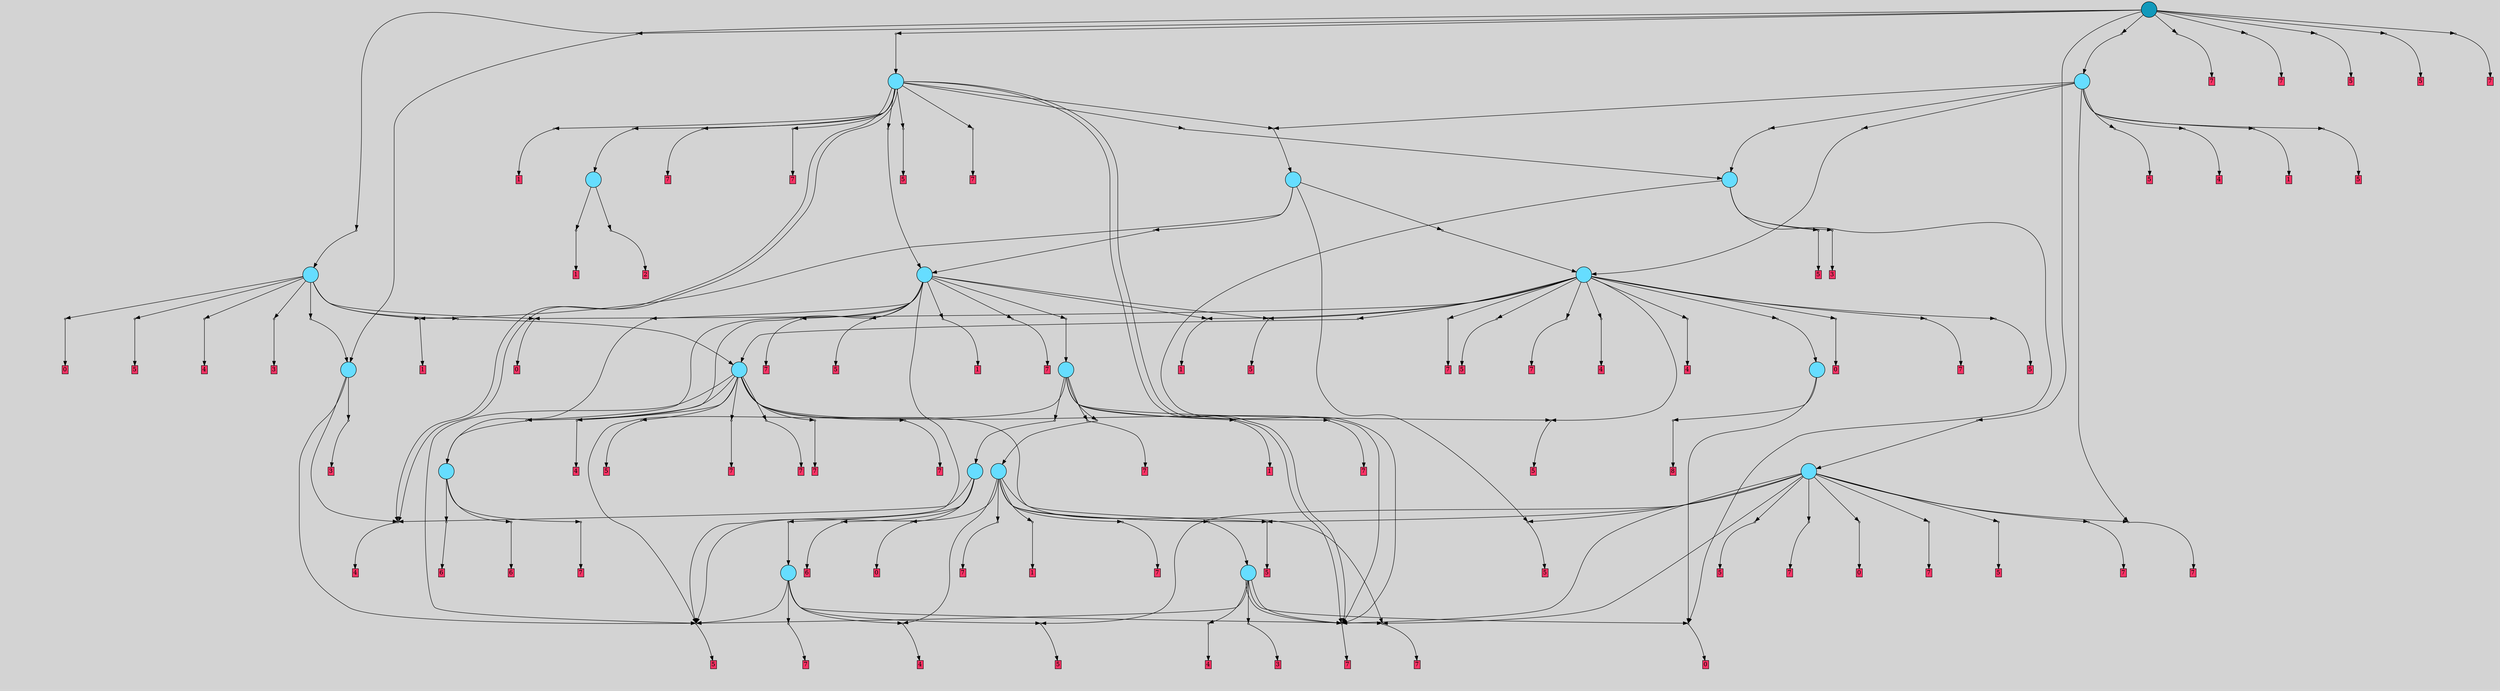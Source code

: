 // File exported with GEGELATI v1.3.1
// On the 2024-04-09 05:43:17
// With the File::TPGGraphDotExporter
digraph{
	graph[pad = "0.212, 0.055" bgcolor = lightgray]
	node[shape=circle style = filled label = ""]
		T1 [fillcolor="#66ddff"]
		T3 [fillcolor="#66ddff"]
		T6 [fillcolor="#66ddff"]
		T8 [fillcolor="#66ddff"]
		T51 [fillcolor="#66ddff"]
		T59 [fillcolor="#66ddff"]
		T65 [fillcolor="#66ddff"]
		T96 [fillcolor="#66ddff"]
		T127 [fillcolor="#66ddff"]
		T159 [fillcolor="#66ddff"]
		T177 [fillcolor="#66ddff"]
		T253 [fillcolor="#66ddff"]
		T317 [fillcolor="#66ddff"]
		T322 [fillcolor="#66ddff"]
		T358 [fillcolor="#66ddff"]
		T418 [fillcolor="#66ddff"]
		T494 [fillcolor="#66ddff"]
		T500 [fillcolor="#66ddff"]
		T940 [fillcolor="#1199bb"]
		P23686 [fillcolor="#cccccc" shape=point] //
		I23686 [shape=box style=invis label="0|4&2|3#4|0&#92;n2|4&3|7#3|3&#92;n1|3&3|6#2|3&#92;n7|3&1|0#3|0&#92;n5|5&2|3#4|5&#92;n5|3&3|1#4|7&#92;n5|6&0|0#4|5&#92;n"]
		P23686 -> I23686[style=invis]
		A15608 [fillcolor="#ff3366" shape=box margin=0.03 width=0 height=0 label="1"]
		T1 -> P23686 -> A15608
		P23687 [fillcolor="#cccccc" shape=point] //
		I23687 [shape=box style=invis label="1|4&2|4#1|7&#92;n1|3&1|3#4|7&#92;n"]
		P23687 -> I23687[style=invis]
		A15609 [fillcolor="#ff3366" shape=box margin=0.03 width=0 height=0 label="2"]
		T1 -> P23687 -> A15609
		P23688 [fillcolor="#cccccc" shape=point] //
		I23688 [shape=box style=invis label="2|7&2|4#2|1&#92;n2|3&1|1#1|5&#92;n1|6&3|3#0|4&#92;n3|7&4|6#4|6&#92;n6|7&0|7#3|5&#92;n"]
		P23688 -> I23688[style=invis]
		A15610 [fillcolor="#ff3366" shape=box margin=0.03 width=0 height=0 label="3"]
		T3 -> P23688 -> A15610
		P23689 [fillcolor="#cccccc" shape=point] //
		I23689 [shape=box style=invis label="3|5&2|5#2|1&#92;n1|6&4|1#0|3&#92;n"]
		P23689 -> I23689[style=invis]
		A15611 [fillcolor="#ff3366" shape=box margin=0.03 width=0 height=0 label="4"]
		T3 -> P23689 -> A15611
		P23690 [fillcolor="#cccccc" shape=point] //
		I23690 [shape=box style=invis label="3|6&2|6#3|3&#92;n6|0&0|5#2|2&#92;n0|5&2|0#0|6&#92;n6|5&3|0#2|5&#92;n2|4&1|1#0|7&#92;n"]
		P23690 -> I23690[style=invis]
		A15612 [fillcolor="#ff3366" shape=box margin=0.03 width=0 height=0 label="6"]
		T6 -> P23690 -> A15612
		P23691 [fillcolor="#cccccc" shape=point] //
		I23691 [shape=box style=invis label="4|2&2|0#3|7&#92;n2|4&2|3#0|6&#92;n3|7&0|5#1|4&#92;n3|5&3|4#0|5&#92;n1|1&3|7#0|3&#92;n3|2&3|2#0|2&#92;n6|4&0|3#1|3&#92;n5|2&2|2#0|4&#92;n1|3&0|1#0|6&#92;n7|7&2|3#3|7&#92;n"]
		P23691 -> I23691[style=invis]
		A15613 [fillcolor="#ff3366" shape=box margin=0.03 width=0 height=0 label="7"]
		T6 -> P23691 -> A15613
		P23692 [fillcolor="#cccccc" shape=point] //
		I23692 [shape=box style=invis label="2|5&2|1#4|3&#92;n1|4&3|7#0|7&#92;n6|1&4|3#4|2&#92;n0|0&3|5#4|5&#92;n5|1&1|6#3|0&#92;n2|2&0|6#4|5&#92;n7|5&4|3#1|2&#92;n"]
		P23692 -> I23692[style=invis]
		A15614 [fillcolor="#ff3366" shape=box margin=0.03 width=0 height=0 label="8"]
		T8 -> P23692 -> A15614
		P23693 [fillcolor="#cccccc" shape=point] //
		I23693 [shape=box style=invis label="5|7&2|1#4|6&#92;n6|6&2|7#2|1&#92;n5|0&0|0#3|0&#92;n1|6&1|2#4|2&#92;n4|1&1|6#2|1&#92;n0|1&1|5#4|4&#92;n"]
		P23693 -> I23693[style=invis]
		A15615 [fillcolor="#ff3366" shape=box margin=0.03 width=0 height=0 label="0"]
		T8 -> P23693 -> A15615
		P23694 [fillcolor="#cccccc" shape=point] //
		I23694 [shape=box style=invis label="0|2&4|4#3|1&#92;n3|3&1|5#1|6&#92;n5|2&1|1#3|7&#92;n4|5&3|1#0|1&#92;n7|5&2|6#3|5&#92;n"]
		P23694 -> I23694[style=invis]
		A15616 [fillcolor="#ff3366" shape=box margin=0.03 width=0 height=0 label="5"]
		T3 -> P23694 -> A15616
		P23695 [fillcolor="#cccccc" shape=point] //
		I23695 [shape=box style=invis label="7|6&4|7#0|1&#92;n4|5&2|5#1|0&#92;n4|1&3|4#1|6&#92;n5|3&1|3#0|6&#92;n"]
		P23695 -> I23695[style=invis]
		A15617 [fillcolor="#ff3366" shape=box margin=0.03 width=0 height=0 label="6"]
		T6 -> P23695 -> A15617
		T51 -> P23693
		P23696 [fillcolor="#cccccc" shape=point] //
		I23696 [shape=box style=invis label="0|3&3|1#4|6&#92;n1|5&1|6#3|5&#92;n4|5&0|3#3|4&#92;n3|1&2|2#1|6&#92;n1|0&1|1#2|0&#92;n7|3&1|1#2|7&#92;n"]
		P23696 -> I23696[style=invis]
		A15618 [fillcolor="#ff3366" shape=box margin=0.03 width=0 height=0 label="7"]
		T51 -> P23696 -> A15618
		P23697 [fillcolor="#cccccc" shape=point] //
		I23697 [shape=box style=invis label="1|0&3|2#3|5&#92;n4|3&4|3#3|1&#92;n6|5&2|5#1|6&#92;n3|4&2|2#3|0&#92;n4|7&1|0#2|2&#92;n"]
		P23697 -> I23697[style=invis]
		A15619 [fillcolor="#ff3366" shape=box margin=0.03 width=0 height=0 label="5"]
		T51 -> P23697 -> A15619
		P23698 [fillcolor="#cccccc" shape=point] //
		I23698 [shape=box style=invis label="2|7&2|4#2|1&#92;n3|7&4|0#4|6&#92;n1|6&3|3#0|4&#92;n0|2&0|5#3|7&#92;n2|3&1|1#1|5&#92;n6|7&0|7#3|5&#92;n"]
		P23698 -> I23698[style=invis]
		A15620 [fillcolor="#ff3366" shape=box margin=0.03 width=0 height=0 label="3"]
		T51 -> P23698 -> A15620
		P23699 [fillcolor="#cccccc" shape=point] //
		I23699 [shape=box style=invis label="0|6&4|1#4|0&#92;n3|5&2|5#3|1&#92;n3|6&4|2#2|7&#92;n0|0&2|6#3|7&#92;n2|2&2|0#1|2&#92;n"]
		P23699 -> I23699[style=invis]
		A15621 [fillcolor="#ff3366" shape=box margin=0.03 width=0 height=0 label="4"]
		T59 -> P23699 -> A15621
		T59 -> P23694
		P23700 [fillcolor="#cccccc" shape=point] //
		I23700 [shape=box style=invis label="6|3&1|3#1|2&#92;n6|0&0|0#2|7&#92;n6|4&1|3#0|6&#92;n5|2&3|2#2|3&#92;n7|1&4|1#4|6&#92;n1|1&4|7#2|3&#92;n3|2&2|2#2|6&#92;n"]
		P23700 -> I23700[style=invis]
		A15622 [fillcolor="#ff3366" shape=box margin=0.03 width=0 height=0 label="7"]
		T59 -> P23700 -> A15622
		P23701 [fillcolor="#cccccc" shape=point] //
		I23701 [shape=box style=invis label="0|3&3|1#4|6&#92;n3|5&1|6#3|5&#92;n3|1&2|2#1|6&#92;n7|3&1|1#2|7&#92;n1|0&1|1#2|0&#92;n"]
		P23701 -> I23701[style=invis]
		A15623 [fillcolor="#ff3366" shape=box margin=0.03 width=0 height=0 label="7"]
		T59 -> P23701 -> A15623
		P23702 [fillcolor="#cccccc" shape=point] //
		I23702 [shape=box style=invis label="7|5&3|2#4|1&#92;n0|5&4|4#0|4&#92;n0|5&2|6#3|6&#92;n1|0&0|7#3|2&#92;n6|3&4|2#0|6&#92;n1|6&0|3#4|0&#92;n"]
		P23702 -> I23702[style=invis]
		A15624 [fillcolor="#ff3366" shape=box margin=0.03 width=0 height=0 label="5"]
		T59 -> P23702 -> A15624
		T65 -> P23694
		T65 -> P23696
		T65 -> P23693
		P23703 [fillcolor="#cccccc" shape=point] //
		I23703 [shape=box style=invis label="2|0&3|5#4|6&#92;n"]
		P23703 -> I23703[style=invis]
		A15625 [fillcolor="#ff3366" shape=box margin=0.03 width=0 height=0 label="3"]
		T65 -> P23703 -> A15625
		P23704 [fillcolor="#cccccc" shape=point] //
		I23704 [shape=box style=invis label="0|3&2|7#1|4&#92;n6|3&3|0#4|7&#92;n3|6&4|4#4|6&#92;n7|5&3|0#2|4&#92;n5|3&0|2#3|3&#92;n0|3&1|3#4|1&#92;n"]
		P23704 -> I23704[style=invis]
		A15626 [fillcolor="#ff3366" shape=box margin=0.03 width=0 height=0 label="4"]
		T65 -> P23704 -> A15626
		T65 -> P23696
		T96 -> P23689
		P23705 [fillcolor="#cccccc" shape=point] //
		I23705 [shape=box style=invis label="7|6&4|7#0|3&#92;n3|0&1|4#3|5&#92;n5|3&1|3#2|6&#92;n7|1&0|3#4|7&#92;n"]
		P23705 -> I23705[style=invis]
		A15627 [fillcolor="#ff3366" shape=box margin=0.03 width=0 height=0 label="6"]
		T96 -> P23705 -> A15627
		P23706 [fillcolor="#cccccc" shape=point] //
		I23706 [shape=box style=invis label="4|5&2|5#1|0&#92;n0|0&3|7#0|7&#92;n7|6&4|7#0|1&#92;n3|1&3|4#1|6&#92;n5|3&1|3#0|6&#92;n"]
		P23706 -> I23706[style=invis]
		T96 -> P23706 -> T59
		P23707 [fillcolor="#cccccc" shape=point] //
		I23707 [shape=box style=invis label="5|7&2|1#4|6&#92;n6|6&2|7#2|1&#92;n1|6&1|2#4|2&#92;n5|0&0|0#3|0&#92;n4|1&1|2#2|1&#92;n"]
		P23707 -> I23707[style=invis]
		A15628 [fillcolor="#ff3366" shape=box margin=0.03 width=0 height=0 label="0"]
		T96 -> P23707 -> A15628
		T127 -> P23699
		P23708 [fillcolor="#cccccc" shape=point] //
		I23708 [shape=box style=invis label="1|0&1|1#2|3&#92;n3|7&1|6#3|5&#92;n7|3&1|1#2|7&#92;n5|0&4|2#0|7&#92;n3|1&2|2#1|6&#92;n0|3&3|1#4|6&#92;n"]
		P23708 -> I23708[style=invis]
		A15629 [fillcolor="#ff3366" shape=box margin=0.03 width=0 height=0 label="7"]
		T127 -> P23708 -> A15629
		P23709 [fillcolor="#cccccc" shape=point] //
		I23709 [shape=box style=invis label="2|0&4|4#3|5&#92;n7|7&3|1#4|7&#92;n"]
		P23709 -> I23709[style=invis]
		A15630 [fillcolor="#ff3366" shape=box margin=0.03 width=0 height=0 label="5"]
		T127 -> P23709 -> A15630
		P23710 [fillcolor="#cccccc" shape=point] //
		I23710 [shape=box style=invis label="5|5&2|3#4|5&#92;n5|3&3|1#1|7&#92;n3|7&0|5#2|2&#92;n4|6&2|3#0|5&#92;n3|5&4|6#1|2&#92;n7|3&1|3#3|2&#92;n0|0&2|3#4|0&#92;n4|4&2|7#3|3&#92;n1|6&0|4#1|2&#92;n5|6&0|0#3|5&#92;n"]
		P23710 -> I23710[style=invis]
		A15631 [fillcolor="#ff3366" shape=box margin=0.03 width=0 height=0 label="1"]
		T127 -> P23710 -> A15631
		P23711 [fillcolor="#cccccc" shape=point] //
		I23711 [shape=box style=invis label="3|2&1|2#1|0&#92;n6|0&3|4#0|5&#92;n5|4&1|3#0|4&#92;n5|7&4|7#0|6&#92;n"]
		P23711 -> I23711[style=invis]
		A15632 [fillcolor="#ff3366" shape=box margin=0.03 width=0 height=0 label="7"]
		T127 -> P23711 -> A15632
		T127 -> P23694
		P23712 [fillcolor="#cccccc" shape=point] //
		I23712 [shape=box style=invis label="7|1&2|2#1|6&#92;n7|3&3|1#2|7&#92;n3|3&3|1#4|6&#92;n7|7&4|5#3|5&#92;n4|6&3|7#1|1&#92;n1|0&1|1#0|0&#92;n1|1&2|6#0|1&#92;n6|2&3|4#3|0&#92;n1|5&2|6#3|5&#92;n"]
		P23712 -> I23712[style=invis]
		T127 -> P23712 -> T65
		T127 -> P23700
		T159 -> P23700
		P23713 [fillcolor="#cccccc" shape=point] //
		I23713 [shape=box style=invis label="0|3&3|1#4|6&#92;n1|0&1|1#2|0&#92;n3|1&2|2#1|6&#92;n7|3&1|1#2|7&#92;n3|5&0|6#3|5&#92;n"]
		P23713 -> I23713[style=invis]
		A15633 [fillcolor="#ff3366" shape=box margin=0.03 width=0 height=0 label="7"]
		T159 -> P23713 -> A15633
		P23714 [fillcolor="#cccccc" shape=point] //
		I23714 [shape=box style=invis label="1|3&3|4#3|6&#92;n2|7&3|1#4|7&#92;n2|0&4|0#3|5&#92;n"]
		P23714 -> I23714[style=invis]
		A15634 [fillcolor="#ff3366" shape=box margin=0.03 width=0 height=0 label="5"]
		T159 -> P23714 -> A15634
		P23715 [fillcolor="#cccccc" shape=point] //
		I23715 [shape=box style=invis label="1|0&0|1#2|0&#92;n1|5&0|6#3|5&#92;n7|4&1|5#2|7&#92;n7|3&1|1#2|6&#92;n3|1&2|2#1|6&#92;n0|7&2|2#0|1&#92;n5|7&3|0#4|6&#92;n4|5&0|3#3|4&#92;n"]
		P23715 -> I23715[style=invis]
		A15635 [fillcolor="#ff3366" shape=box margin=0.03 width=0 height=0 label="7"]
		T159 -> P23715 -> A15635
		P23716 [fillcolor="#cccccc" shape=point] //
		I23716 [shape=box style=invis label="1|6&1|2#4|2&#92;n6|6&2|7#2|1&#92;n5|0&0|0#3|0&#92;n5|7&2|1#4|6&#92;n0|1&1|5#3|4&#92;n"]
		P23716 -> I23716[style=invis]
		A15636 [fillcolor="#ff3366" shape=box margin=0.03 width=0 height=0 label="0"]
		T159 -> P23716 -> A15636
		P23717 [fillcolor="#cccccc" shape=point] //
		I23717 [shape=box style=invis label="5|4&1|3#1|4&#92;n6|0&3|4#0|5&#92;n"]
		P23717 -> I23717[style=invis]
		A15637 [fillcolor="#ff3366" shape=box margin=0.03 width=0 height=0 label="7"]
		T159 -> P23717 -> A15637
		T159 -> P23696
		P23718 [fillcolor="#cccccc" shape=point] //
		I23718 [shape=box style=invis label="0|2&4|1#3|1&#92;n3|4&4|3#2|6&#92;n5|4&1|1#0|7&#92;n3|3&1|5#1|6&#92;n4|0&3|7#3|7&#92;n5|7&4|2#2|2&#92;n"]
		P23718 -> I23718[style=invis]
		A15638 [fillcolor="#ff3366" shape=box margin=0.03 width=0 height=0 label="5"]
		T159 -> P23718 -> A15638
		T159 -> P23709
		P23719 [fillcolor="#cccccc" shape=point] //
		I23719 [shape=box style=invis label="3|3&1|5#1|6&#92;n1|0&3|5#0|6&#92;n0|2&3|4#3|1&#92;n0|2&4|3#4|2&#92;n4|5&3|3#0|1&#92;n5|1&1|7#4|7&#92;n"]
		P23719 -> I23719[style=invis]
		A15639 [fillcolor="#ff3366" shape=box margin=0.03 width=0 height=0 label="5"]
		T159 -> P23719 -> A15639
		T159 -> P23702
		P23720 [fillcolor="#cccccc" shape=point] //
		I23720 [shape=box style=invis label="3|1&2|2#1|6&#92;n7|3&1|1#2|6&#92;n0|7&2|2#0|1&#92;n1|0&3|1#2|0&#92;n5|7&3|7#4|6&#92;n4|5&0|3#3|4&#92;n"]
		P23720 -> I23720[style=invis]
		A15640 [fillcolor="#ff3366" shape=box margin=0.03 width=0 height=0 label="7"]
		T159 -> P23720 -> A15640
		P23721 [fillcolor="#cccccc" shape=point] //
		I23721 [shape=box style=invis label="2|1&3|5#1|1&#92;n5|0&0|1#3|1&#92;n2|3&3|7#2|3&#92;n0|6&4|3#3|1&#92;n6|3&3|0#4|7&#92;n"]
		P23721 -> I23721[style=invis]
		T177 -> P23721 -> T127
		P23722 [fillcolor="#cccccc" shape=point] //
		I23722 [shape=box style=invis label="3|3&1|5#1|6&#92;n1|0&3|5#0|6&#92;n0|2&3|4#3|1&#92;n7|5&2|6#3|5&#92;n0|2&4|3#4|2&#92;n5|1&1|7#4|7&#92;n4|5&3|1#0|1&#92;n"]
		P23722 -> I23722[style=invis]
		A15641 [fillcolor="#ff3366" shape=box margin=0.03 width=0 height=0 label="5"]
		T177 -> P23722 -> A15641
		P23723 [fillcolor="#cccccc" shape=point] //
		I23723 [shape=box style=invis label="5|3&3|1#1|7&#92;n4|4&3|3#3|3&#92;n3|7&0|5#2|2&#92;n4|6&2|3#0|5&#92;n3|5&4|6#1|2&#92;n0|0&2|3#4|0&#92;n5|5&2|3#4|5&#92;n1|6&0|4#1|2&#92;n5|6&0|0#3|5&#92;n"]
		P23723 -> I23723[style=invis]
		A15642 [fillcolor="#ff3366" shape=box margin=0.03 width=0 height=0 label="1"]
		T177 -> P23723 -> A15642
		T177 -> P23694
		P23724 [fillcolor="#cccccc" shape=point] //
		I23724 [shape=box style=invis label="4|7&1|2#0|1&#92;n7|6&0|7#4|3&#92;n4|3&2|7#4|3&#92;n4|5&0|7#3|2&#92;n7|5&1|6#3|3&#92;n7|2&0|4#1|7&#92;n6|0&0|5#1|0&#92;n"]
		P23724 -> I23724[style=invis]
		T177 -> P23724 -> T96
		P23725 [fillcolor="#cccccc" shape=point] //
		I23725 [shape=box style=invis label="0|3&3|1#4|6&#92;n4|5&0|3#3|4&#92;n1|5&1|6#3|5&#92;n1|1&1|1#1|4&#92;n3|1&2|2#1|6&#92;n1|0&1|1#2|0&#92;n7|3&1|1#2|7&#92;n"]
		P23725 -> I23725[style=invis]
		A15643 [fillcolor="#ff3366" shape=box margin=0.03 width=0 height=0 label="7"]
		T177 -> P23725 -> A15643
		P23726 [fillcolor="#cccccc" shape=point] //
		I23726 [shape=box style=invis label="0|1&2|2#2|6&#92;n1|5&1|6#0|5&#92;n1|0&2|1#2|0&#92;n1|4&2|4#2|0&#92;n4|5&3|7#3|4&#92;n"]
		P23726 -> I23726[style=invis]
		A15644 [fillcolor="#ff3366" shape=box margin=0.03 width=0 height=0 label="7"]
		T177 -> P23726 -> A15644
		P23727 [fillcolor="#cccccc" shape=point] //
		I23727 [shape=box style=invis label="0|6&4|1#4|0&#92;n3|5&2|5#3|1&#92;n2|2&2|0#1|2&#92;n0|0&1|6#3|7&#92;n"]
		P23727 -> I23727[style=invis]
		A15645 [fillcolor="#ff3366" shape=box margin=0.03 width=0 height=0 label="4"]
		T253 -> P23727 -> A15645
		T253 -> P23709
		P23728 [fillcolor="#cccccc" shape=point] //
		I23728 [shape=box style=invis label="6|0&0|2#3|7&#92;n1|7&3|4#4|2&#92;n5|5&4|0#3|1&#92;n3|0&4|5#2|5&#92;n1|7&3|1#0|3&#92;n"]
		P23728 -> I23728[style=invis]
		T253 -> P23728 -> T6
		P23729 [fillcolor="#cccccc" shape=point] //
		I23729 [shape=box style=invis label="2|7&4|0#0|6&#92;n5|4&1|3#0|4&#92;n6|0&3|4#0|5&#92;n"]
		P23729 -> I23729[style=invis]
		A15646 [fillcolor="#ff3366" shape=box margin=0.03 width=0 height=0 label="7"]
		T253 -> P23729 -> A15646
		T253 -> P23696
		P23730 [fillcolor="#cccccc" shape=point] //
		I23730 [shape=box style=invis label="4|5&2|3#3|6&#92;n1|1&3|6#3|2&#92;n4|2&0|3#0|7&#92;n4|0&0|6#2|2&#92;n4|7&2|4#0|4&#92;n1|0&3|4#2|6&#92;n5|1&2|2#1|6&#92;n7|3&3|0#2|7&#92;n6|6&0|0#0|4&#92;n1|1&1|1#2|7&#92;n"]
		P23730 -> I23730[style=invis]
		A15647 [fillcolor="#ff3366" shape=box margin=0.03 width=0 height=0 label="7"]
		T253 -> P23730 -> A15647
		T253 -> P23694
		P23731 [fillcolor="#cccccc" shape=point] //
		I23731 [shape=box style=invis label="7|7&3|1#4|7&#92;n2|0&4|0#3|5&#92;n"]
		P23731 -> I23731[style=invis]
		A15648 [fillcolor="#ff3366" shape=box margin=0.03 width=0 height=0 label="5"]
		T253 -> P23731 -> A15648
		P23732 [fillcolor="#cccccc" shape=point] //
		I23732 [shape=box style=invis label="4|5&0|3#3|4&#92;n2|3&3|7#4|6&#92;n7|4&1|2#3|2&#92;n0|5&1|6#3|5&#92;n5|5&2|1#2|0&#92;n0|0&0|3#3|1&#92;n0|4&3|1#0|5&#92;n5|5&0|3#1|2&#92;n3|5&4|1#1|1&#92;n0|3&2|1#4|6&#92;n"]
		P23732 -> I23732[style=invis]
		A15649 [fillcolor="#ff3366" shape=box margin=0.03 width=0 height=0 label="7"]
		T253 -> P23732 -> A15649
		P23733 [fillcolor="#cccccc" shape=point] //
		I23733 [shape=box style=invis label="7|3&3|1#2|7&#92;n5|7&4|6#4|7&#92;n1|0&1|1#2|0&#92;n0|3&3|1#4|6&#92;n3|0&2|2#1|6&#92;n1|5&1|1#0|0&#92;n1|5&1|6#3|5&#92;n"]
		P23733 -> I23733[style=invis]
		A15650 [fillcolor="#ff3366" shape=box margin=0.03 width=0 height=0 label="7"]
		T253 -> P23733 -> A15650
		P23734 [fillcolor="#cccccc" shape=point] //
		I23734 [shape=box style=invis label="3|2&1|5#1|4&#92;n5|6&1|0#0|0&#92;n2|2&2|5#3|6&#92;n5|0&3|0#2|0&#92;n1|6&0|0#0|2&#92;n6|5&1|0#1|2&#92;n1|5&3|7#3|0&#92;n3|7&0|6#3|5&#92;n"]
		P23734 -> I23734[style=invis]
		A15651 [fillcolor="#ff3366" shape=box margin=0.03 width=0 height=0 label="0"]
		T317 -> P23734 -> A15651
		P23735 [fillcolor="#cccccc" shape=point] //
		I23735 [shape=box style=invis label="7|7&3|1#4|3&#92;n2|0&4|4#3|5&#92;n"]
		P23735 -> I23735[style=invis]
		A15652 [fillcolor="#ff3366" shape=box margin=0.03 width=0 height=0 label="5"]
		T317 -> P23735 -> A15652
		P23736 [fillcolor="#cccccc" shape=point] //
		I23736 [shape=box style=invis label="5|0&3|0#0|1&#92;n3|2&4|4#3|1&#92;n4|5&3|0#0|1&#92;n"]
		P23736 -> I23736[style=invis]
		A15653 [fillcolor="#ff3366" shape=box margin=0.03 width=0 height=0 label="5"]
		T317 -> P23736 -> A15653
		P23737 [fillcolor="#cccccc" shape=point] //
		I23737 [shape=box style=invis label="0|5&1|6#3|5&#92;n2|3&3|7#4|1&#92;n7|4&1|2#3|2&#92;n4|5&0|3#3|4&#92;n5|5&2|1#2|0&#92;n0|0&0|3#3|1&#92;n0|4&3|1#0|5&#92;n0|3&2|1#4|6&#92;n5|5&0|3#1|2&#92;n"]
		P23737 -> I23737[style=invis]
		A15654 [fillcolor="#ff3366" shape=box margin=0.03 width=0 height=0 label="7"]
		T317 -> P23737 -> A15654
		P23738 [fillcolor="#cccccc" shape=point] //
		I23738 [shape=box style=invis label="7|3&3|2#4|5&#92;n1|2&4|1#0|3&#92;n"]
		P23738 -> I23738[style=invis]
		A15655 [fillcolor="#ff3366" shape=box margin=0.03 width=0 height=0 label="4"]
		T317 -> P23738 -> A15655
		P23739 [fillcolor="#cccccc" shape=point] //
		I23739 [shape=box style=invis label="3|4&2|2#3|5&#92;n4|7&1|0#2|2&#92;n1|0&3|2#3|4&#92;n"]
		P23739 -> I23739[style=invis]
		T317 -> P23739 -> T8
		P23740 [fillcolor="#cccccc" shape=point] //
		I23740 [shape=box style=invis label="5|3&3|1#1|7&#92;n5|5&2|3#4|5&#92;n3|7&0|5#2|2&#92;n4|6&2|3#0|5&#92;n3|5&4|6#1|2&#92;n0|0&2|3#4|0&#92;n4|4&3|7#3|3&#92;n1|6&0|4#1|2&#92;n5|6&0|0#3|5&#92;n"]
		P23740 -> I23740[style=invis]
		A15656 [fillcolor="#ff3366" shape=box margin=0.03 width=0 height=0 label="1"]
		T317 -> P23740 -> A15656
		P23741 [fillcolor="#cccccc" shape=point] //
		I23741 [shape=box style=invis label="6|6&4|2#2|7&#92;n3|5&2|5#3|1&#92;n0|6&4|1#4|0&#92;n2|2&2|0#1|2&#92;n5|2&4|4#0|6&#92;n"]
		P23741 -> I23741[style=invis]
		A15657 [fillcolor="#ff3366" shape=box margin=0.03 width=0 height=0 label="4"]
		T317 -> P23741 -> A15657
		P23742 [fillcolor="#cccccc" shape=point] //
		I23742 [shape=box style=invis label="5|0&0|0#3|0&#92;n6|6&2|7#2|1&#92;n5|7&2|1#4|6&#92;n3|7&3|1#3|6&#92;n1|6&1|2#4|2&#92;n0|1&1|5#4|4&#92;n"]
		P23742 -> I23742[style=invis]
		A15658 [fillcolor="#ff3366" shape=box margin=0.03 width=0 height=0 label="0"]
		T317 -> P23742 -> A15658
		P23743 [fillcolor="#cccccc" shape=point] //
		I23743 [shape=box style=invis label="6|6&3|1#4|6&#92;n7|6&2|2#0|6&#92;n5|0&2|5#1|2&#92;n"]
		P23743 -> I23743[style=invis]
		A15659 [fillcolor="#ff3366" shape=box margin=0.03 width=0 height=0 label="7"]
		T317 -> P23743 -> A15659
		P23744 [fillcolor="#cccccc" shape=point] //
		I23744 [shape=box style=invis label="0|2&4|0#3|1&#92;n6|0&1|6#4|1&#92;n1|6&4|0#1|5&#92;n3|7&1|2#2|3&#92;n"]
		P23744 -> I23744[style=invis]
		T317 -> P23744 -> T253
		T317 -> P23722
		P23745 [fillcolor="#cccccc" shape=point] //
		I23745 [shape=box style=invis label="2|0&4|1#3|5&#92;n"]
		P23745 -> I23745[style=invis]
		A15660 [fillcolor="#ff3366" shape=box margin=0.03 width=0 height=0 label="5"]
		T317 -> P23745 -> A15660
		P23746 [fillcolor="#cccccc" shape=point] //
		I23746 [shape=box style=invis label="7|1&2|2#1|6&#92;n7|3&1|1#2|7&#92;n1|5&3|2#3|5&#92;n4|3&2|1#1|4&#92;n"]
		P23746 -> I23746[style=invis]
		A15661 [fillcolor="#ff3366" shape=box margin=0.03 width=0 height=0 label="7"]
		T317 -> P23746 -> A15661
		P23747 [fillcolor="#cccccc" shape=point] //
		I23747 [shape=box style=invis label="0|5&1|6#3|5&#92;n2|3&3|7#4|1&#92;n7|4&1|2#3|2&#92;n4|5&0|3#3|4&#92;n5|5&2|1#2|0&#92;n0|3&2|5#0|2&#92;n0|4&3|1#0|5&#92;n0|0&0|0#3|1&#92;n0|3&2|1#4|6&#92;n5|5&0|3#1|2&#92;n"]
		P23747 -> I23747[style=invis]
		T322 -> P23747 -> T177
		T322 -> P23735
		T322 -> P23740
		P23748 [fillcolor="#cccccc" shape=point] //
		I23748 [shape=box style=invis label="3|1&2|2#1|6&#92;n1|5&0|6#3|5&#92;n7|3&1|1#2|6&#92;n1|0&0|1#2|0&#92;n0|7&2|2#0|1&#92;n5|7&3|7#4|6&#92;n4|5&0|3#3|4&#92;n"]
		P23748 -> I23748[style=invis]
		A15662 [fillcolor="#ff3366" shape=box margin=0.03 width=0 height=0 label="7"]
		T322 -> P23748 -> A15662
		P23749 [fillcolor="#cccccc" shape=point] //
		I23749 [shape=box style=invis label="0|1&1|4#1|4&#92;n0|2&2|4#1|1&#92;n6|5&3|3#1|6&#92;n5|0&2|5#2|5&#92;n2|6&4|1#1|1&#92;n3|5&1|0#1|2&#92;n"]
		P23749 -> I23749[style=invis]
		A15663 [fillcolor="#ff3366" shape=box margin=0.03 width=0 height=0 label="5"]
		T322 -> P23749 -> A15663
		P23750 [fillcolor="#cccccc" shape=point] //
		I23750 [shape=box style=invis label="6|0&0|1#2|6&#92;n5|7&4|6#3|6&#92;n2|7&4|6#4|4&#92;n3|0&0|0#4|4&#92;n"]
		P23750 -> I23750[style=invis]
		T322 -> P23750 -> T6
		T322 -> P23694
		P23751 [fillcolor="#cccccc" shape=point] //
		I23751 [shape=box style=invis label="5|6&0|0#4|1&#92;n5|5&1|6#2|4&#92;n7|5&3|1#4|2&#92;n3|3&0|2#0|5&#92;n4|7&2|0#1|5&#92;n7|1&3|2#1|1&#92;n6|3&2|6#1|5&#92;n5|3&3|1#4|7&#92;n1|0&0|2#3|4&#92;n"]
		P23751 -> I23751[style=invis]
		A15664 [fillcolor="#ff3366" shape=box margin=0.03 width=0 height=0 label="1"]
		T322 -> P23751 -> A15664
		T322 -> P23727
		T322 -> P23728
		P23752 [fillcolor="#cccccc" shape=point] //
		I23752 [shape=box style=invis label="2|7&1|1#2|2&#92;n6|0&0|5#4|5&#92;n0|3&3|6#4|6&#92;n4|5&0|3#3|4&#92;n6|7&3|2#3|4&#92;n"]
		P23752 -> I23752[style=invis]
		A15665 [fillcolor="#ff3366" shape=box margin=0.03 width=0 height=0 label="7"]
		T322 -> P23752 -> A15665
		P23753 [fillcolor="#cccccc" shape=point] //
		I23753 [shape=box style=invis label="1|6&3|3#0|4&#92;n3|7&2|4#2|1&#92;n0|5&0|5#1|7&#92;n3|0&0|1#0|4&#92;n4|2&1|2#0|5&#92;n3|6&3|0#0|3&#92;n2|3&1|2#1|5&#92;n6|7&0|7#3|5&#92;n"]
		P23753 -> I23753[style=invis]
		A15666 [fillcolor="#ff3366" shape=box margin=0.03 width=0 height=0 label="3"]
		T358 -> P23753 -> A15666
		P23754 [fillcolor="#cccccc" shape=point] //
		I23754 [shape=box style=invis label="2|6&0|2#3|1&#92;n4|4&0|2#2|7&#92;n6|6&2|4#2|1&#92;n4|5&0|3#4|4&#92;n7|2&0|1#1|1&#92;n2|1&2|1#1|3&#92;n3|5&2|2#1|6&#92;n0|0&1|1#4|0&#92;n7|4&1|1#2|7&#92;n"]
		P23754 -> I23754[style=invis]
		T358 -> P23754 -> T3
		P23755 [fillcolor="#cccccc" shape=point] //
		I23755 [shape=box style=invis label="6|3&2|6#1|5&#92;n5|5&1|6#2|4&#92;n7|5&3|1#4|2&#92;n3|3&0|2#0|5&#92;n5|6&2|2#3|5&#92;n4|7&2|0#1|5&#92;n7|1&3|2#1|0&#92;n5|6&0|0#4|1&#92;n5|3&3|1#4|7&#92;n1|0&0|2#3|4&#92;n"]
		P23755 -> I23755[style=invis]
		A15667 [fillcolor="#ff3366" shape=box margin=0.03 width=0 height=0 label="1"]
		T358 -> P23755 -> A15667
		P23756 [fillcolor="#cccccc" shape=point] //
		I23756 [shape=box style=invis label="5|7&2|1#4|6&#92;n6|6&2|7#1|1&#92;n5|0&0|0#3|0&#92;n4|0&3|7#4|5&#92;n4|1&1|6#2|1&#92;n1|6&1|2#4|2&#92;n0|1&1|5#4|4&#92;n"]
		P23756 -> I23756[style=invis]
		A15668 [fillcolor="#ff3366" shape=box margin=0.03 width=0 height=0 label="0"]
		T358 -> P23756 -> A15668
		P23757 [fillcolor="#cccccc" shape=point] //
		I23757 [shape=box style=invis label="2|0&4|7#3|5&#92;n7|7&1|1#4|7&#92;n"]
		P23757 -> I23757[style=invis]
		A15669 [fillcolor="#ff3366" shape=box margin=0.03 width=0 height=0 label="5"]
		T358 -> P23757 -> A15669
		P23758 [fillcolor="#cccccc" shape=point] //
		I23758 [shape=box style=invis label="2|5&4|2#0|3&#92;n7|6&3|3#1|5&#92;n3|0&1|3#4|3&#92;n"]
		P23758 -> I23758[style=invis]
		A15670 [fillcolor="#ff3366" shape=box margin=0.03 width=0 height=0 label="4"]
		T358 -> P23758 -> A15670
		T358 -> P23734
		P23759 [fillcolor="#cccccc" shape=point] //
		I23759 [shape=box style=invis label="1|5&3|7#0|7&#92;n0|2&4|0#3|1&#92;n1|6&4|0#1|5&#92;n6|0&1|6#4|1&#92;n"]
		P23759 -> I23759[style=invis]
		T358 -> P23759 -> T253
		P23760 [fillcolor="#cccccc" shape=point] //
		I23760 [shape=box style=invis label="0|6&2|1#2|4&#92;n0|2&2|0#4|6&#92;n5|0&0|3#4|7&#92;n5|2&4|0#3|4&#92;n"]
		P23760 -> I23760[style=invis]
		T418 -> P23760 -> T317
		P23761 [fillcolor="#cccccc" shape=point] //
		I23761 [shape=box style=invis label="3|5&2|5#3|1&#92;n5|0&3|4#1|1&#92;n0|0&2|6#2|7&#92;n6|0&2|4#4|3&#92;n2|2&2|0#1|2&#92;n3|6&4|2#2|7&#92;n"]
		P23761 -> I23761[style=invis]
		T418 -> P23761 -> T322
		T418 -> P23755
		T418 -> P23719
		P23762 [fillcolor="#cccccc" shape=point] //
		I23762 [shape=box style=invis label="4|4&4|4#4|5&#92;n0|5&4|4#0|4&#92;n7|3&2|2#4|1&#92;n1|0&0|0#3|4&#92;n1|4&1|1#3|3&#92;n0|5&2|6#3|6&#92;n1|6&0|3#4|0&#92;n"]
		P23762 -> I23762[style=invis]
		A15671 [fillcolor="#ff3366" shape=box margin=0.03 width=0 height=0 label="5"]
		T494 -> P23762 -> A15671
		T494 -> P23696
		P23763 [fillcolor="#cccccc" shape=point] //
		I23763 [shape=box style=invis label="6|0&4|0#3|0&#92;n2|3&4|1#0|4&#92;n1|5&3|2#2|7&#92;n4|5&1|0#4|6&#92;n"]
		P23763 -> I23763[style=invis]
		T494 -> P23763 -> T418
		T494 -> P23689
		P23764 [fillcolor="#cccccc" shape=point] //
		I23764 [shape=box style=invis label="4|0&3|5#0|0&#92;n1|5&1|0#3|5&#92;n1|0&0|3#2|1&#92;n"]
		P23764 -> I23764[style=invis]
		A15672 [fillcolor="#ff3366" shape=box margin=0.03 width=0 height=0 label="7"]
		T494 -> P23764 -> A15672
		P23765 [fillcolor="#cccccc" shape=point] //
		I23765 [shape=box style=invis label="6|0&2|5#4|2&#92;n7|5&3|1#4|2&#92;n5|5&4|6#2|4&#92;n4|4&3|1#2|2&#92;n7|1&3|2#1|1&#92;n4|7&2|0#1|5&#92;n5|6&0|0#0|1&#92;n5|3&3|1#4|7&#92;n6|3&1|5#1|5&#92;n3|3&0|2#0|5&#92;n"]
		P23765 -> I23765[style=invis]
		A15673 [fillcolor="#ff3366" shape=box margin=0.03 width=0 height=0 label="1"]
		T494 -> P23765 -> A15673
		P23766 [fillcolor="#cccccc" shape=point] //
		I23766 [shape=box style=invis label="0|1&4|3#0|4&#92;n0|3&2|0#1|2&#92;n2|7&4|4#3|1&#92;n2|4&1|6#2|4&#92;n3|6&4|6#4|7&#92;n4|3&1|5#1|6&#92;n7|1&2|6#3|5&#92;n4|2&0|3#4|2&#92;n2|0&3|7#2|6&#92;n2|5&3|1#0|1&#92;n"]
		P23766 -> I23766[style=invis]
		T494 -> P23766 -> T51
		P23767 [fillcolor="#cccccc" shape=point] //
		I23767 [shape=box style=invis label="7|3&4|1#2|7&#92;n1|0&1|1#1|0&#92;n2|5&1|5#3|5&#92;n2|7&4|6#4|4&#92;n0|3&3|1#4|6&#92;n4|5&0|3#3|4&#92;n7|3&3|6#1|0&#92;n3|1&2|2#1|6&#92;n"]
		P23767 -> I23767[style=invis]
		A15674 [fillcolor="#ff3366" shape=box margin=0.03 width=0 height=0 label="7"]
		T494 -> P23767 -> A15674
		P23768 [fillcolor="#cccccc" shape=point] //
		I23768 [shape=box style=invis label="0|6&4|1#2|0&#92;n3|6&4|2#2|7&#92;n3|5&2|5#3|1&#92;n0|0&2|6#3|7&#92;n2|2&2|0#1|2&#92;n"]
		P23768 -> I23768[style=invis]
		T494 -> P23768 -> T1
		T494 -> P23696
		T494 -> P23689
		P23769 [fillcolor="#cccccc" shape=point] //
		I23769 [shape=box style=invis label="7|3&4|1#2|7&#92;n7|3&3|6#1|0&#92;n2|4&4|3#4|3&#92;n2|5&1|6#3|5&#92;n2|7&4|6#4|4&#92;n0|3&3|1#4|6&#92;n4|5&0|3#3|4&#92;n1|0&1|1#1|0&#92;n3|1&2|2#1|6&#92;n"]
		P23769 -> I23769[style=invis]
		A15675 [fillcolor="#ff3366" shape=box margin=0.03 width=0 height=0 label="7"]
		T494 -> P23769 -> A15675
		P23770 [fillcolor="#cccccc" shape=point] //
		I23770 [shape=box style=invis label="3|5&2|5#3|1&#92;n0|0&2|6#2|7&#92;n0|2&1|4#1|7&#92;n5|4&3|4#1|1&#92;n6|0&2|4#4|3&#92;n2|2&2|0#1|2&#92;n3|6&4|2#2|7&#92;n"]
		P23770 -> I23770[style=invis]
		T494 -> P23770 -> T322
		P23771 [fillcolor="#cccccc" shape=point] //
		I23771 [shape=box style=invis label="5|0&2|3#2|3&#92;n1|0&0|0#3|2&#92;n0|5&4|4#0|4&#92;n0|5&2|6#3|6&#92;n4|4&4|4#4|5&#92;n6|3&4|2#0|6&#92;n1|4&1|1#3|3&#92;n7|3&2|2#4|2&#92;n1|6&0|3#4|0&#92;n"]
		P23771 -> I23771[style=invis]
		A15676 [fillcolor="#ff3366" shape=box margin=0.03 width=0 height=0 label="5"]
		T500 -> P23771 -> A15676
		T500 -> P23763
		P23772 [fillcolor="#cccccc" shape=point] //
		I23772 [shape=box style=invis label="7|5&1|0#2|0&#92;n1|0&4|6#4|3&#92;n0|3&2|7#4|4&#92;n"]
		P23772 -> I23772[style=invis]
		A15677 [fillcolor="#ff3366" shape=box margin=0.03 width=0 height=0 label="4"]
		T500 -> P23772 -> A15677
		T500 -> P23720
		P23773 [fillcolor="#cccccc" shape=point] //
		I23773 [shape=box style=invis label="7|5&3|1#4|2&#92;n5|5&4|6#2|4&#92;n3|3&0|2#0|5&#92;n5|6&0|0#4|1&#92;n4|7&2|0#1|5&#92;n7|1&3|2#1|1&#92;n0|1&2|5#2|7&#92;n5|3&3|1#4|7&#92;n1|0&0|2#1|4&#92;n"]
		P23773 -> I23773[style=invis]
		A15678 [fillcolor="#ff3366" shape=box margin=0.03 width=0 height=0 label="1"]
		T500 -> P23773 -> A15678
		P23774 [fillcolor="#cccccc" shape=point] //
		I23774 [shape=box style=invis label="3|7&1|2#2|6&#92;n1|1&4|7#4|4&#92;n0|1&3|6#0|7&#92;n0|1&1|5#3|4&#92;n2|1&4|1#3|2&#92;n2|7&1|5#4|5&#92;n1|4&2|1#3|7&#92;n7|0&1|3#0|7&#92;n2|6&0|1#0|7&#92;n"]
		P23774 -> I23774[style=invis]
		T500 -> P23774 -> T51
		P23775 [fillcolor="#cccccc" shape=point] //
		I23775 [shape=box style=invis label="4|6&3|3#4|7&#92;n2|0&2|4#3|5&#92;n3|2&1|6#3|2&#92;n5|7&2|5#1|6&#92;n"]
		P23775 -> I23775[style=invis]
		A15679 [fillcolor="#ff3366" shape=box margin=0.03 width=0 height=0 label="5"]
		T500 -> P23775 -> A15679
		P23776 [fillcolor="#cccccc" shape=point] //
		I23776 [shape=box style=invis label="7|0&3|7#2|7&#92;n6|7&0|5#2|5&#92;n"]
		P23776 -> I23776[style=invis]
		T500 -> P23776 -> T317
		P23777 [fillcolor="#cccccc" shape=point] //
		I23777 [shape=box style=invis label="5|4&4|6#0|6&#92;n5|3&2|0#1|3&#92;n6|1&2|6#2|1&#92;n7|4&4|0#4|7&#92;n6|0&3|3#2|5&#92;n6|5&1|5#3|6&#92;n1|2&3|2#2|4&#92;n2|1&1|7#2|4&#92;n1|6&2|6#3|3&#92;n"]
		P23777 -> I23777[style=invis]
		T940 -> P23777 -> T159
		P23778 [fillcolor="#cccccc" shape=point] //
		I23778 [shape=box style=invis label="7|3&1|1#2|7&#92;n3|6&2|4#1|6&#92;n0|1&0|3#4|7&#92;n4|5&0|3#1|4&#92;n2|3&4|1#0|7&#92;n1|0&4|6#2|1&#92;n4|3&3|1#4|6&#92;n3|4&4|3#4|5&#92;n"]
		P23778 -> I23778[style=invis]
		T940 -> P23778 -> T358
		P23779 [fillcolor="#cccccc" shape=point] //
		I23779 [shape=box style=invis label="1|1&3|6#4|3&#92;n5|5&0|7#3|0&#92;n4|2&1|1#4|6&#92;n2|4&2|2#2|2&#92;n6|2&0|1#4|6&#92;n5|6&2|6#4|6&#92;n4|3&3|0#2|3&#92;n5|2&0|3#3|3&#92;n3|0&0|2#3|2&#92;n"]
		P23779 -> I23779[style=invis]
		A15680 [fillcolor="#ff3366" shape=box margin=0.03 width=0 height=0 label="7"]
		T940 -> P23779 -> A15680
		P23780 [fillcolor="#cccccc" shape=point] //
		I23780 [shape=box style=invis label="3|1&2|2#1|6&#92;n1|1&0|2#0|2&#92;n0|6&4|6#2|2&#92;n1|0&1|1#2|1&#92;n7|3&1|1#2|7&#92;n1|1&1|5#0|5&#92;n4|5&1|7#3|1&#92;n"]
		P23780 -> I23780[style=invis]
		A15681 [fillcolor="#ff3366" shape=box margin=0.03 width=0 height=0 label="7"]
		T940 -> P23780 -> A15681
		P23781 [fillcolor="#cccccc" shape=point] //
		I23781 [shape=box style=invis label="7|3&1|1#4|7&#92;n1|0&1|0#2|1&#92;n1|4&2|0#0|0&#92;n6|0&1|6#2|0&#92;n3|6&2|4#1|7&#92;n"]
		P23781 -> I23781[style=invis]
		T940 -> P23781 -> T494
		P23782 [fillcolor="#cccccc" shape=point] //
		I23782 [shape=box style=invis label="2|6&0|2#3|1&#92;n0|0&1|1#4|0&#92;n6|6&2|4#2|1&#92;n4|5&0|5#4|4&#92;n7|2&0|1#1|1&#92;n2|1&2|1#1|3&#92;n4|4&0|2#2|7&#92;n7|4&1|1#2|7&#92;n"]
		P23782 -> I23782[style=invis]
		T940 -> P23782 -> T3
		P23783 [fillcolor="#cccccc" shape=point] //
		I23783 [shape=box style=invis label="2|3&0|1#1|4&#92;n0|2&1|6#3|3&#92;n2|0&4|1#1|6&#92;n6|5&4|4#1|4&#92;n0|3&3|4#4|6&#92;n"]
		P23783 -> I23783[style=invis]
		T940 -> P23783 -> T500
		P23784 [fillcolor="#cccccc" shape=point] //
		I23784 [shape=box style=invis label="6|7&4|2#0|6&#92;n0|5&4|2#0|4&#92;n7|5&3|2#4|6&#92;n1|6&0|5#4|0&#92;n1|6&4|5#2|3&#92;n"]
		P23784 -> I23784[style=invis]
		A15682 [fillcolor="#ff3366" shape=box margin=0.03 width=0 height=0 label="5"]
		T940 -> P23784 -> A15682
		P23785 [fillcolor="#cccccc" shape=point] //
		I23785 [shape=box style=invis label="2|0&4|4#3|5&#92;n7|7&3|1#2|3&#92;n"]
		P23785 -> I23785[style=invis]
		A15683 [fillcolor="#ff3366" shape=box margin=0.03 width=0 height=0 label="5"]
		T940 -> P23785 -> A15683
		P23786 [fillcolor="#cccccc" shape=point] //
		I23786 [shape=box style=invis label="4|4&2|3#2|3&#92;n5|7&3|3#2|1&#92;n1|6&0|1#4|0&#92;n1|0&0|3#4|1&#92;n"]
		P23786 -> I23786[style=invis]
		A15684 [fillcolor="#ff3366" shape=box margin=0.03 width=0 height=0 label="7"]
		T940 -> P23786 -> A15684
		{ rank= same T940 }
}
